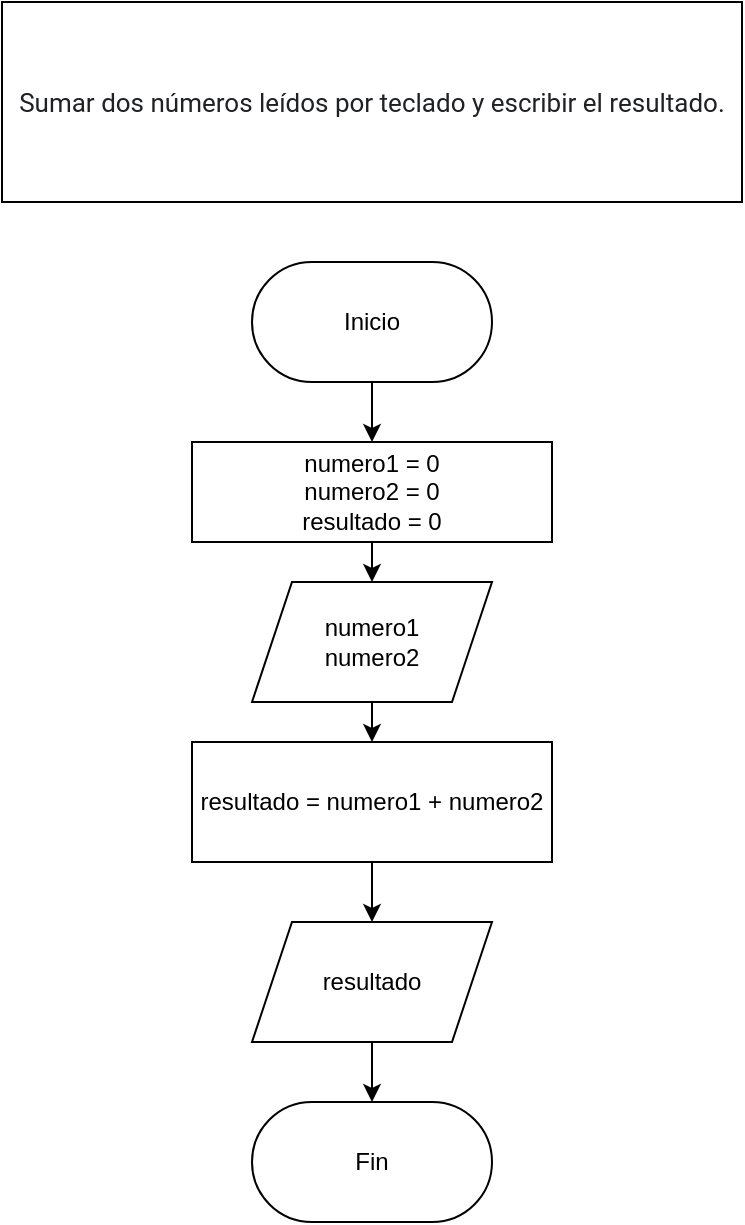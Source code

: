 <mxfile>
    <diagram id="axLhZa9uP7TUQ5Z88JwK" name="Ejercicio 1">
        <mxGraphModel dx="1102" dy="717" grid="1" gridSize="10" guides="1" tooltips="1" connect="1" arrows="1" fold="1" page="1" pageScale="1" pageWidth="850" pageHeight="1100" math="0" shadow="0">
            <root>
                <mxCell id="0"/>
                <mxCell id="1" parent="0"/>
                <mxCell id="2" value="&lt;span style=&quot;color: rgb(32 , 33 , 36) ; font-family: &amp;#34;roboto&amp;#34; , &amp;#34;arial&amp;#34; , sans-serif ; font-size: 13px ; text-align: left ; background-color: rgb(255 , 255 , 255)&quot;&gt;Sumar dos números leídos por teclado y escribir el resultado.&lt;/span&gt;" style="rounded=0;whiteSpace=wrap;html=1;" parent="1" vertex="1">
                    <mxGeometry x="15" y="30" width="370" height="100" as="geometry"/>
                </mxCell>
                <mxCell id="5" style="edgeStyle=orthogonalEdgeStyle;rounded=0;orthogonalLoop=1;jettySize=auto;html=1;exitX=0.5;exitY=1;exitDx=0;exitDy=0;entryX=0.5;entryY=0;entryDx=0;entryDy=0;" parent="1" source="3" target="4" edge="1">
                    <mxGeometry relative="1" as="geometry"/>
                </mxCell>
                <mxCell id="3" value="Inicio" style="rounded=1;whiteSpace=wrap;html=1;arcSize=50;" parent="1" vertex="1">
                    <mxGeometry x="140" y="160" width="120" height="60" as="geometry"/>
                </mxCell>
                <mxCell id="ZYt2n561zDi8kqlhG2MO-13" style="edgeStyle=orthogonalEdgeStyle;rounded=0;orthogonalLoop=1;jettySize=auto;html=1;exitX=0.5;exitY=1;exitDx=0;exitDy=0;entryX=0.5;entryY=0;entryDx=0;entryDy=0;" parent="1" source="4" target="ZYt2n561zDi8kqlhG2MO-12" edge="1">
                    <mxGeometry relative="1" as="geometry"/>
                </mxCell>
                <mxCell id="4" value="numero1 = 0&lt;br&gt;numero2 = 0&lt;br&gt;resultado = 0" style="shape=parallelogram;perimeter=parallelogramPerimeter;whiteSpace=wrap;html=1;fixedSize=1;size=-10;" parent="1" vertex="1">
                    <mxGeometry x="110" y="250" width="180" height="50" as="geometry"/>
                </mxCell>
                <mxCell id="10" style="edgeStyle=orthogonalEdgeStyle;rounded=0;orthogonalLoop=1;jettySize=auto;html=1;exitX=0.5;exitY=1;exitDx=0;exitDy=0;entryX=0.5;entryY=0;entryDx=0;entryDy=0;" parent="1" source="6" target="9" edge="1">
                    <mxGeometry relative="1" as="geometry"/>
                </mxCell>
                <mxCell id="6" value="resultado = numero1 + numero2" style="rounded=0;whiteSpace=wrap;html=1;" parent="1" vertex="1">
                    <mxGeometry x="110" y="400" width="180" height="60" as="geometry"/>
                </mxCell>
                <mxCell id="12" style="edgeStyle=orthogonalEdgeStyle;rounded=0;orthogonalLoop=1;jettySize=auto;html=1;exitX=0.5;exitY=1;exitDx=0;exitDy=0;entryX=0.5;entryY=0;entryDx=0;entryDy=0;" parent="1" source="9" target="11" edge="1">
                    <mxGeometry relative="1" as="geometry"/>
                </mxCell>
                <mxCell id="9" value="resultado" style="shape=parallelogram;perimeter=parallelogramPerimeter;whiteSpace=wrap;html=1;fixedSize=1;" parent="1" vertex="1">
                    <mxGeometry x="140" y="490" width="120" height="60" as="geometry"/>
                </mxCell>
                <mxCell id="11" value="Fin" style="rounded=1;whiteSpace=wrap;html=1;arcSize=50;" parent="1" vertex="1">
                    <mxGeometry x="140" y="580" width="120" height="60" as="geometry"/>
                </mxCell>
                <mxCell id="ZYt2n561zDi8kqlhG2MO-14" style="edgeStyle=orthogonalEdgeStyle;rounded=0;orthogonalLoop=1;jettySize=auto;html=1;exitX=0.5;exitY=1;exitDx=0;exitDy=0;entryX=0.5;entryY=0;entryDx=0;entryDy=0;" parent="1" source="ZYt2n561zDi8kqlhG2MO-12" target="6" edge="1">
                    <mxGeometry relative="1" as="geometry"/>
                </mxCell>
                <mxCell id="ZYt2n561zDi8kqlhG2MO-12" value="numero1&lt;br&gt;numero2&lt;br&gt;" style="shape=parallelogram;perimeter=parallelogramPerimeter;whiteSpace=wrap;html=1;fixedSize=1;" parent="1" vertex="1">
                    <mxGeometry x="140" y="320" width="120" height="60" as="geometry"/>
                </mxCell>
            </root>
        </mxGraphModel>
    </diagram>
    <diagram id="XTCXBf_lxxJsrHLUHkwH" name="Ejercicio 2">
        <mxGraphModel dx="1102" dy="717" grid="1" gridSize="10" guides="1" tooltips="1" connect="1" arrows="1" fold="1" page="1" pageScale="1" pageWidth="850" pageHeight="1100" math="0" shadow="0">
            <root>
                <mxCell id="tR0jrL6L2h1wMRcOw44l-0"/>
                <mxCell id="tR0jrL6L2h1wMRcOw44l-1" parent="tR0jrL6L2h1wMRcOw44l-0"/>
                <mxCell id="tR0jrL6L2h1wMRcOw44l-2" value="&lt;span style=&quot;color: rgb(32 , 33 , 36) ; font-family: &amp;#34;roboto&amp;#34; , &amp;#34;arial&amp;#34; , sans-serif ; font-size: 13px ; text-align: left ; background-color: rgb(255 , 255 , 255)&quot;&gt;Debe almacenar 3 números en 3 variables A, B y C.  Posteriormente debe decidir cual es el mayor y cual es el menor.&lt;/span&gt;" style="rounded=0;whiteSpace=wrap;html=1;" parent="tR0jrL6L2h1wMRcOw44l-1" vertex="1">
                    <mxGeometry y="40" width="410" height="60" as="geometry"/>
                </mxCell>
                <mxCell id="tR0jrL6L2h1wMRcOw44l-5" style="edgeStyle=orthogonalEdgeStyle;rounded=0;orthogonalLoop=1;jettySize=auto;html=1;exitX=0.5;exitY=1;exitDx=0;exitDy=0;entryX=0.5;entryY=0;entryDx=0;entryDy=0;" parent="tR0jrL6L2h1wMRcOw44l-1" source="tR0jrL6L2h1wMRcOw44l-3" target="tR0jrL6L2h1wMRcOw44l-4" edge="1">
                    <mxGeometry relative="1" as="geometry"/>
                </mxCell>
                <mxCell id="tR0jrL6L2h1wMRcOw44l-3" value="Inicio" style="rounded=1;whiteSpace=wrap;html=1;arcSize=50;" parent="tR0jrL6L2h1wMRcOw44l-1" vertex="1">
                    <mxGeometry x="130" y="120" width="120" height="60" as="geometry"/>
                </mxCell>
                <mxCell id="J8buhgwuZHJkNT6bGW35-1" style="edgeStyle=orthogonalEdgeStyle;rounded=0;orthogonalLoop=1;jettySize=auto;html=1;exitX=0.5;exitY=1;exitDx=0;exitDy=0;entryX=0.5;entryY=0;entryDx=0;entryDy=0;" parent="tR0jrL6L2h1wMRcOw44l-1" source="tR0jrL6L2h1wMRcOw44l-4" target="J8buhgwuZHJkNT6bGW35-0" edge="1">
                    <mxGeometry relative="1" as="geometry"/>
                </mxCell>
                <mxCell id="tR0jrL6L2h1wMRcOw44l-4" value="A = 0&lt;br&gt;B = 0&lt;br&gt;C = 0&lt;br&gt;mayor = 0&lt;br&gt;menor = 0" style="shape=parallelogram;perimeter=parallelogramPerimeter;whiteSpace=wrap;html=1;fixedSize=1;size=-10;" parent="tR0jrL6L2h1wMRcOw44l-1" vertex="1">
                    <mxGeometry x="130" y="210" width="120" height="70" as="geometry"/>
                </mxCell>
                <mxCell id="J8buhgwuZHJkNT6bGW35-3" style="edgeStyle=orthogonalEdgeStyle;rounded=0;orthogonalLoop=1;jettySize=auto;html=1;exitX=0.5;exitY=1;exitDx=0;exitDy=0;entryX=0.5;entryY=0;entryDx=0;entryDy=0;" parent="tR0jrL6L2h1wMRcOw44l-1" source="J8buhgwuZHJkNT6bGW35-0" target="J8buhgwuZHJkNT6bGW35-2" edge="1">
                    <mxGeometry relative="1" as="geometry"/>
                </mxCell>
                <mxCell id="J8buhgwuZHJkNT6bGW35-0" value="A&lt;br&gt;B&lt;br&gt;C" style="shape=parallelogram;perimeter=parallelogramPerimeter;whiteSpace=wrap;html=1;fixedSize=1;" parent="tR0jrL6L2h1wMRcOw44l-1" vertex="1">
                    <mxGeometry x="130" y="310" width="120" height="60" as="geometry"/>
                </mxCell>
                <mxCell id="J8buhgwuZHJkNT6bGW35-4" style="edgeStyle=orthogonalEdgeStyle;rounded=0;orthogonalLoop=1;jettySize=auto;html=1;exitX=1;exitY=0.5;exitDx=0;exitDy=0;entryX=0;entryY=0.5;entryDx=0;entryDy=0;" parent="tR0jrL6L2h1wMRcOw44l-1" source="J8buhgwuZHJkNT6bGW35-2" target="J8buhgwuZHJkNT6bGW35-5" edge="1">
                    <mxGeometry relative="1" as="geometry">
                        <mxPoint x="280" y="460" as="targetPoint"/>
                    </mxGeometry>
                </mxCell>
                <mxCell id="J8buhgwuZHJkNT6bGW35-7" style="edgeStyle=orthogonalEdgeStyle;rounded=0;orthogonalLoop=1;jettySize=auto;html=1;exitX=0.5;exitY=1;exitDx=0;exitDy=0;entryX=0.5;entryY=0;entryDx=0;entryDy=0;" parent="tR0jrL6L2h1wMRcOw44l-1" source="J8buhgwuZHJkNT6bGW35-2" target="J8buhgwuZHJkNT6bGW35-9" edge="1">
                    <mxGeometry relative="1" as="geometry">
                        <mxPoint x="190" y="540" as="targetPoint"/>
                    </mxGeometry>
                </mxCell>
                <mxCell id="J8buhgwuZHJkNT6bGW35-2" value="A &amp;gt; B" style="rhombus;whiteSpace=wrap;html=1;" parent="tR0jrL6L2h1wMRcOw44l-1" vertex="1">
                    <mxGeometry x="140" y="420" width="100" height="80" as="geometry"/>
                </mxCell>
                <mxCell id="J8buhgwuZHJkNT6bGW35-11" style="edgeStyle=orthogonalEdgeStyle;rounded=0;orthogonalLoop=1;jettySize=auto;html=1;exitX=0.5;exitY=1;exitDx=0;exitDy=0;entryX=0.5;entryY=0;entryDx=0;entryDy=0;" parent="tR0jrL6L2h1wMRcOw44l-1" source="J8buhgwuZHJkNT6bGW35-5" target="J8buhgwuZHJkNT6bGW35-26" edge="1">
                    <mxGeometry relative="1" as="geometry">
                        <mxPoint x="490" y="530" as="targetPoint"/>
                    </mxGeometry>
                </mxCell>
                <mxCell id="J8buhgwuZHJkNT6bGW35-52" style="edgeStyle=orthogonalEdgeStyle;rounded=0;orthogonalLoop=1;jettySize=auto;html=1;exitX=1;exitY=0.5;exitDx=0;exitDy=0;entryX=0;entryY=0.5;entryDx=0;entryDy=0;" parent="tR0jrL6L2h1wMRcOw44l-1" source="J8buhgwuZHJkNT6bGW35-5" target="J8buhgwuZHJkNT6bGW35-51" edge="1">
                    <mxGeometry relative="1" as="geometry"/>
                </mxCell>
                <mxCell id="J8buhgwuZHJkNT6bGW35-5" value="A &amp;gt; C" style="rhombus;whiteSpace=wrap;html=1;" parent="tR0jrL6L2h1wMRcOw44l-1" vertex="1">
                    <mxGeometry x="450" y="420" width="80" height="80" as="geometry"/>
                </mxCell>
                <mxCell id="J8buhgwuZHJkNT6bGW35-6" value="si" style="text;html=1;align=center;verticalAlign=middle;resizable=0;points=[];autosize=1;" parent="tR0jrL6L2h1wMRcOw44l-1" vertex="1">
                    <mxGeometry x="250" y="440" width="20" height="20" as="geometry"/>
                </mxCell>
                <mxCell id="J8buhgwuZHJkNT6bGW35-8" value="no" style="text;html=1;align=center;verticalAlign=middle;resizable=0;points=[];autosize=1;" parent="tR0jrL6L2h1wMRcOw44l-1" vertex="1">
                    <mxGeometry x="185" y="500" width="30" height="20" as="geometry"/>
                </mxCell>
                <mxCell id="J8buhgwuZHJkNT6bGW35-25" style="edgeStyle=orthogonalEdgeStyle;rounded=0;orthogonalLoop=1;jettySize=auto;html=1;exitX=0.5;exitY=1;exitDx=0;exitDy=0;entryX=0.5;entryY=0;entryDx=0;entryDy=0;" parent="tR0jrL6L2h1wMRcOw44l-1" source="J8buhgwuZHJkNT6bGW35-9" edge="1">
                    <mxGeometry relative="1" as="geometry">
                        <mxPoint x="190" y="630" as="targetPoint"/>
                    </mxGeometry>
                </mxCell>
                <mxCell id="glsyrQ6FHFjq-Kps-YqR-2" style="edgeStyle=orthogonalEdgeStyle;rounded=0;orthogonalLoop=1;jettySize=auto;html=1;exitX=0;exitY=0.5;exitDx=0;exitDy=0;" parent="tR0jrL6L2h1wMRcOw44l-1" source="J8buhgwuZHJkNT6bGW35-9" edge="1">
                    <mxGeometry relative="1" as="geometry">
                        <mxPoint x="120" y="564.571" as="targetPoint"/>
                    </mxGeometry>
                </mxCell>
                <mxCell id="J8buhgwuZHJkNT6bGW35-9" value="B &amp;gt; C" style="rhombus;whiteSpace=wrap;html=1;" parent="tR0jrL6L2h1wMRcOw44l-1" vertex="1">
                    <mxGeometry x="150" y="530" width="80" height="70" as="geometry"/>
                </mxCell>
                <mxCell id="J8buhgwuZHJkNT6bGW35-10" value="18&lt;br&gt;35&lt;br&gt;45" style="text;html=1;align=center;verticalAlign=middle;resizable=0;points=[];autosize=1;" parent="tR0jrL6L2h1wMRcOw44l-1" vertex="1">
                    <mxGeometry x="355" y="195" width="30" height="50" as="geometry"/>
                </mxCell>
                <mxCell id="J8buhgwuZHJkNT6bGW35-12" value="no" style="text;html=1;align=center;verticalAlign=middle;resizable=0;points=[];autosize=1;" parent="tR0jrL6L2h1wMRcOw44l-1" vertex="1">
                    <mxGeometry x="490" y="530" width="30" height="20" as="geometry"/>
                </mxCell>
                <mxCell id="J8buhgwuZHJkNT6bGW35-44" style="edgeStyle=orthogonalEdgeStyle;rounded=0;orthogonalLoop=1;jettySize=auto;html=1;exitX=0.5;exitY=1;exitDx=0;exitDy=0;entryX=0.5;entryY=0;entryDx=0;entryDy=0;" parent="tR0jrL6L2h1wMRcOw44l-1" source="J8buhgwuZHJkNT6bGW35-26" target="J8buhgwuZHJkNT6bGW35-47" edge="1">
                    <mxGeometry relative="1" as="geometry">
                        <mxPoint x="490" y="700" as="targetPoint"/>
                    </mxGeometry>
                </mxCell>
                <mxCell id="J8buhgwuZHJkNT6bGW35-49" style="edgeStyle=orthogonalEdgeStyle;rounded=0;orthogonalLoop=1;jettySize=auto;html=1;exitX=1;exitY=0.5;exitDx=0;exitDy=0;entryX=0;entryY=0.5;entryDx=0;entryDy=0;" parent="tR0jrL6L2h1wMRcOw44l-1" source="J8buhgwuZHJkNT6bGW35-26" target="J8buhgwuZHJkNT6bGW35-48" edge="1">
                    <mxGeometry relative="1" as="geometry"/>
                </mxCell>
                <mxCell id="J8buhgwuZHJkNT6bGW35-26" value="A &amp;gt; B" style="rhombus;whiteSpace=wrap;html=1;" parent="tR0jrL6L2h1wMRcOw44l-1" vertex="1">
                    <mxGeometry x="450" y="600" width="80" height="80" as="geometry"/>
                </mxCell>
                <mxCell id="J8buhgwuZHJkNT6bGW35-61" style="edgeStyle=orthogonalEdgeStyle;rounded=0;orthogonalLoop=1;jettySize=auto;html=1;exitX=0.5;exitY=1;exitDx=0;exitDy=0;entryX=1;entryY=0.5;entryDx=0;entryDy=0;" parent="tR0jrL6L2h1wMRcOw44l-1" source="J8buhgwuZHJkNT6bGW35-29" target="J8buhgwuZHJkNT6bGW35-60" edge="1">
                    <mxGeometry relative="1" as="geometry"/>
                </mxCell>
                <mxCell id="J8buhgwuZHJkNT6bGW35-29" value="mayor = A&lt;br&gt;menor = C" style="rounded=0;whiteSpace=wrap;html=1;" parent="tR0jrL6L2h1wMRcOw44l-1" vertex="1">
                    <mxGeometry x="710" y="442.5" width="100" height="35" as="geometry"/>
                </mxCell>
                <mxCell id="J8buhgwuZHJkNT6bGW35-36" style="edgeStyle=orthogonalEdgeStyle;rounded=0;orthogonalLoop=1;jettySize=auto;html=1;exitX=0.5;exitY=1;exitDx=0;exitDy=0;" parent="tR0jrL6L2h1wMRcOw44l-1" source="J8buhgwuZHJkNT6bGW35-33" edge="1">
                    <mxGeometry relative="1" as="geometry">
                        <mxPoint x="190" y="740" as="targetPoint"/>
                    </mxGeometry>
                </mxCell>
                <mxCell id="J8buhgwuZHJkNT6bGW35-39" style="edgeStyle=orthogonalEdgeStyle;rounded=0;orthogonalLoop=1;jettySize=auto;html=1;exitX=1;exitY=0.5;exitDx=0;exitDy=0;" parent="tR0jrL6L2h1wMRcOw44l-1" source="J8buhgwuZHJkNT6bGW35-33" edge="1">
                    <mxGeometry relative="1" as="geometry">
                        <mxPoint x="260" y="670" as="targetPoint"/>
                    </mxGeometry>
                </mxCell>
                <mxCell id="J8buhgwuZHJkNT6bGW35-33" value="A &amp;gt; C" style="rhombus;whiteSpace=wrap;html=1;" parent="tR0jrL6L2h1wMRcOw44l-1" vertex="1">
                    <mxGeometry x="150" y="630" width="80" height="80" as="geometry"/>
                </mxCell>
                <mxCell id="J8buhgwuZHJkNT6bGW35-37" value="si" style="text;html=1;align=center;verticalAlign=middle;resizable=0;points=[];autosize=1;" parent="tR0jrL6L2h1wMRcOw44l-1" vertex="1">
                    <mxGeometry x="195" y="710" width="20" height="20" as="geometry"/>
                </mxCell>
                <mxCell id="J8buhgwuZHJkNT6bGW35-66" style="edgeStyle=orthogonalEdgeStyle;rounded=0;orthogonalLoop=1;jettySize=auto;html=1;exitX=0.5;exitY=1;exitDx=0;exitDy=0;entryX=0.033;entryY=1.004;entryDx=0;entryDy=0;entryPerimeter=0;" parent="tR0jrL6L2h1wMRcOw44l-1" source="J8buhgwuZHJkNT6bGW35-41" target="J8buhgwuZHJkNT6bGW35-60" edge="1">
                    <mxGeometry relative="1" as="geometry"/>
                </mxCell>
                <mxCell id="J8buhgwuZHJkNT6bGW35-41" value="mayor = B&lt;br&gt;menor = C" style="rounded=0;whiteSpace=wrap;html=1;" parent="tR0jrL6L2h1wMRcOw44l-1" vertex="1">
                    <mxGeometry x="140" y="740" width="120" height="60" as="geometry"/>
                </mxCell>
                <mxCell id="J8buhgwuZHJkNT6bGW35-65" style="edgeStyle=orthogonalEdgeStyle;rounded=0;orthogonalLoop=1;jettySize=auto;html=1;exitX=0.5;exitY=1;exitDx=0;exitDy=0;entryX=0;entryY=0.25;entryDx=0;entryDy=0;" parent="tR0jrL6L2h1wMRcOw44l-1" source="J8buhgwuZHJkNT6bGW35-42" target="J8buhgwuZHJkNT6bGW35-60" edge="1">
                    <mxGeometry relative="1" as="geometry"/>
                </mxCell>
                <mxCell id="J8buhgwuZHJkNT6bGW35-42" value="mayor = B&lt;br&gt;menor = A" style="rounded=0;whiteSpace=wrap;html=1;" parent="tR0jrL6L2h1wMRcOw44l-1" vertex="1">
                    <mxGeometry x="260" y="640" width="120" height="60" as="geometry"/>
                </mxCell>
                <mxCell id="J8buhgwuZHJkNT6bGW35-43" value="no" style="text;html=1;align=center;verticalAlign=middle;resizable=0;points=[];autosize=1;" parent="tR0jrL6L2h1wMRcOw44l-1" vertex="1">
                    <mxGeometry x="225" y="640" width="30" height="20" as="geometry"/>
                </mxCell>
                <mxCell id="J8buhgwuZHJkNT6bGW35-45" value="si" style="text;html=1;align=center;verticalAlign=middle;resizable=0;points=[];autosize=1;" parent="tR0jrL6L2h1wMRcOw44l-1" vertex="1">
                    <mxGeometry x="500" y="680" width="20" height="20" as="geometry"/>
                </mxCell>
                <mxCell id="J8buhgwuZHJkNT6bGW35-64" style="edgeStyle=orthogonalEdgeStyle;rounded=0;orthogonalLoop=1;jettySize=auto;html=1;exitX=0.5;exitY=1;exitDx=0;exitDy=0;entryX=0.415;entryY=0.067;entryDx=0;entryDy=0;entryPerimeter=0;" parent="tR0jrL6L2h1wMRcOw44l-1" source="J8buhgwuZHJkNT6bGW35-47" target="J8buhgwuZHJkNT6bGW35-60" edge="1">
                    <mxGeometry relative="1" as="geometry"/>
                </mxCell>
                <mxCell id="J8buhgwuZHJkNT6bGW35-47" value="mayor = C&lt;br&gt;menor = B" style="rounded=0;whiteSpace=wrap;html=1;" parent="tR0jrL6L2h1wMRcOw44l-1" vertex="1">
                    <mxGeometry x="430" y="710" width="120" height="60" as="geometry"/>
                </mxCell>
                <mxCell id="J8buhgwuZHJkNT6bGW35-63" style="edgeStyle=orthogonalEdgeStyle;rounded=0;orthogonalLoop=1;jettySize=auto;html=1;exitX=0.5;exitY=1;exitDx=0;exitDy=0;entryX=1.019;entryY=0.056;entryDx=0;entryDy=0;entryPerimeter=0;" parent="tR0jrL6L2h1wMRcOw44l-1" source="J8buhgwuZHJkNT6bGW35-48" target="J8buhgwuZHJkNT6bGW35-60" edge="1">
                    <mxGeometry relative="1" as="geometry"/>
                </mxCell>
                <mxCell id="J8buhgwuZHJkNT6bGW35-48" value="mayor = C&lt;br&gt;menor = A" style="rounded=0;whiteSpace=wrap;html=1;" parent="tR0jrL6L2h1wMRcOw44l-1" vertex="1">
                    <mxGeometry x="570" y="610" width="120" height="60" as="geometry"/>
                </mxCell>
                <mxCell id="J8buhgwuZHJkNT6bGW35-50" value="no" style="text;html=1;align=center;verticalAlign=middle;resizable=0;points=[];autosize=1;" parent="tR0jrL6L2h1wMRcOw44l-1" vertex="1">
                    <mxGeometry x="525" y="620" width="30" height="20" as="geometry"/>
                </mxCell>
                <mxCell id="J8buhgwuZHJkNT6bGW35-54" style="edgeStyle=orthogonalEdgeStyle;rounded=0;orthogonalLoop=1;jettySize=auto;html=1;exitX=1;exitY=0.5;exitDx=0;exitDy=0;entryX=0;entryY=0.5;entryDx=0;entryDy=0;" parent="tR0jrL6L2h1wMRcOw44l-1" source="J8buhgwuZHJkNT6bGW35-51" target="J8buhgwuZHJkNT6bGW35-29" edge="1">
                    <mxGeometry relative="1" as="geometry">
                        <mxPoint x="700" y="460" as="targetPoint"/>
                    </mxGeometry>
                </mxCell>
                <mxCell id="J8buhgwuZHJkNT6bGW35-57" style="edgeStyle=orthogonalEdgeStyle;rounded=0;orthogonalLoop=1;jettySize=auto;html=1;exitX=0.5;exitY=1;exitDx=0;exitDy=0;" parent="tR0jrL6L2h1wMRcOw44l-1" source="J8buhgwuZHJkNT6bGW35-51" edge="1">
                    <mxGeometry relative="1" as="geometry">
                        <mxPoint x="610" y="530" as="targetPoint"/>
                    </mxGeometry>
                </mxCell>
                <mxCell id="J8buhgwuZHJkNT6bGW35-51" value="B &amp;gt; C" style="rhombus;whiteSpace=wrap;html=1;" parent="tR0jrL6L2h1wMRcOw44l-1" vertex="1">
                    <mxGeometry x="570" y="420" width="80" height="80" as="geometry"/>
                </mxCell>
                <mxCell id="J8buhgwuZHJkNT6bGW35-53" value="si" style="text;html=1;align=center;verticalAlign=middle;resizable=0;points=[];autosize=1;" parent="tR0jrL6L2h1wMRcOw44l-1" vertex="1">
                    <mxGeometry x="540" y="440" width="20" height="20" as="geometry"/>
                </mxCell>
                <mxCell id="J8buhgwuZHJkNT6bGW35-55" value="si" style="text;html=1;align=center;verticalAlign=middle;resizable=0;points=[];autosize=1;" parent="tR0jrL6L2h1wMRcOw44l-1" vertex="1">
                    <mxGeometry x="660" y="430" width="20" height="20" as="geometry"/>
                </mxCell>
                <mxCell id="J8buhgwuZHJkNT6bGW35-62" style="edgeStyle=orthogonalEdgeStyle;rounded=0;orthogonalLoop=1;jettySize=auto;html=1;exitX=1;exitY=0.5;exitDx=0;exitDy=0;entryX=1;entryY=0.25;entryDx=0;entryDy=0;" parent="tR0jrL6L2h1wMRcOw44l-1" source="J8buhgwuZHJkNT6bGW35-56" target="J8buhgwuZHJkNT6bGW35-60" edge="1">
                    <mxGeometry relative="1" as="geometry">
                        <Array as="points">
                            <mxPoint x="710" y="548"/>
                            <mxPoint x="710" y="898"/>
                        </Array>
                    </mxGeometry>
                </mxCell>
                <mxCell id="J8buhgwuZHJkNT6bGW35-56" value="mayor = A&lt;br&gt;menor = B" style="rounded=0;whiteSpace=wrap;html=1;" parent="tR0jrL6L2h1wMRcOw44l-1" vertex="1">
                    <mxGeometry x="555" y="530" width="100" height="35" as="geometry"/>
                </mxCell>
                <mxCell id="J8buhgwuZHJkNT6bGW35-59" value="no" style="text;html=1;align=center;verticalAlign=middle;resizable=0;points=[];autosize=1;" parent="tR0jrL6L2h1wMRcOw44l-1" vertex="1">
                    <mxGeometry x="625" y="500" width="30" height="20" as="geometry"/>
                </mxCell>
                <mxCell id="J8buhgwuZHJkNT6bGW35-60" value="mayor&lt;br&gt;menor" style="shape=document;whiteSpace=wrap;html=1;boundedLbl=1;" parent="tR0jrL6L2h1wMRcOw44l-1" vertex="1">
                    <mxGeometry x="440" y="880" width="120" height="70" as="geometry"/>
                </mxCell>
                <mxCell id="J8buhgwuZHJkNT6bGW35-67" value="Fin" style="rounded=1;whiteSpace=wrap;html=1;arcSize=50;" parent="tR0jrL6L2h1wMRcOw44l-1" vertex="1">
                    <mxGeometry x="450" y="1010" width="120" height="60" as="geometry"/>
                </mxCell>
                <mxCell id="J8buhgwuZHJkNT6bGW35-68" value="" style="endArrow=classic;html=1;entryX=0.5;entryY=0;entryDx=0;entryDy=0;exitX=0.596;exitY=0.814;exitDx=0;exitDy=0;exitPerimeter=0;" parent="tR0jrL6L2h1wMRcOw44l-1" source="J8buhgwuZHJkNT6bGW35-60" target="J8buhgwuZHJkNT6bGW35-67" edge="1">
                    <mxGeometry width="50" height="50" relative="1" as="geometry">
                        <mxPoint x="340" y="890" as="sourcePoint"/>
                        <mxPoint x="390" y="840" as="targetPoint"/>
                    </mxGeometry>
                </mxCell>
                <mxCell id="glsyrQ6FHFjq-Kps-YqR-0" value="si" style="text;html=1;align=center;verticalAlign=middle;resizable=0;points=[];autosize=1;" parent="tR0jrL6L2h1wMRcOw44l-1" vertex="1">
                    <mxGeometry x="200" y="600" width="20" height="20" as="geometry"/>
                </mxCell>
                <mxCell id="glsyrQ6FHFjq-Kps-YqR-6" style="edgeStyle=orthogonalEdgeStyle;rounded=0;orthogonalLoop=1;jettySize=auto;html=1;exitX=0.5;exitY=1;exitDx=0;exitDy=0;entryX=0;entryY=0.75;entryDx=0;entryDy=0;" parent="tR0jrL6L2h1wMRcOw44l-1" source="glsyrQ6FHFjq-Kps-YqR-3" target="J8buhgwuZHJkNT6bGW35-60" edge="1">
                    <mxGeometry relative="1" as="geometry"/>
                </mxCell>
                <mxCell id="glsyrQ6FHFjq-Kps-YqR-3" value="mayor = C&lt;br&gt;menor = A" style="rounded=0;whiteSpace=wrap;html=1;" parent="tR0jrL6L2h1wMRcOw44l-1" vertex="1">
                    <mxGeometry y="530" width="120" height="60" as="geometry"/>
                </mxCell>
                <mxCell id="glsyrQ6FHFjq-Kps-YqR-5" value="no" style="text;html=1;align=center;verticalAlign=middle;resizable=0;points=[];autosize=1;" parent="tR0jrL6L2h1wMRcOw44l-1" vertex="1">
                    <mxGeometry x="125" y="540" width="30" height="20" as="geometry"/>
                </mxCell>
            </root>
        </mxGraphModel>
    </diagram>
    <diagram id="Ck37PPHhz9Vyl64i7sj9" name="Ejercicio 3">
        <mxGraphModel dx="1102" dy="717" grid="1" gridSize="10" guides="1" tooltips="1" connect="1" arrows="1" fold="1" page="1" pageScale="1" pageWidth="850" pageHeight="1100" math="0" shadow="0">
            <root>
                <mxCell id="HdBDXMvzsJ89XkzCE3jc-0"/>
                <mxCell id="HdBDXMvzsJ89XkzCE3jc-1" parent="HdBDXMvzsJ89XkzCE3jc-0"/>
                <mxCell id="HdBDXMvzsJ89XkzCE3jc-12" style="edgeStyle=orthogonalEdgeStyle;rounded=0;orthogonalLoop=1;jettySize=auto;html=1;exitX=0.5;exitY=1;exitDx=0;exitDy=0;entryX=0.5;entryY=0;entryDx=0;entryDy=0;" edge="1" parent="HdBDXMvzsJ89XkzCE3jc-1" source="HdBDXMvzsJ89XkzCE3jc-2" target="HdBDXMvzsJ89XkzCE3jc-3">
                    <mxGeometry relative="1" as="geometry"/>
                </mxCell>
                <mxCell id="HdBDXMvzsJ89XkzCE3jc-2" value="Inicio" style="rounded=1;whiteSpace=wrap;html=1;arcSize=50;" vertex="1" parent="HdBDXMvzsJ89XkzCE3jc-1">
                    <mxGeometry x="247.5" y="40" width="90" height="40" as="geometry"/>
                </mxCell>
                <mxCell id="HdBDXMvzsJ89XkzCE3jc-13" style="edgeStyle=orthogonalEdgeStyle;rounded=0;orthogonalLoop=1;jettySize=auto;html=1;exitX=0.5;exitY=1;exitDx=0;exitDy=0;entryX=0.5;entryY=0;entryDx=0;entryDy=0;" edge="1" parent="HdBDXMvzsJ89XkzCE3jc-1" source="HdBDXMvzsJ89XkzCE3jc-3" target="HdBDXMvzsJ89XkzCE3jc-7">
                    <mxGeometry relative="1" as="geometry"/>
                </mxCell>
                <mxCell id="HdBDXMvzsJ89XkzCE3jc-3" value="acumulador = 0&lt;br&gt;contador = 0&lt;br&gt;numero = 0" style="rounded=0;whiteSpace=wrap;html=1;" vertex="1" parent="HdBDXMvzsJ89XkzCE3jc-1">
                    <mxGeometry x="232.5" y="120" width="120" height="60" as="geometry"/>
                </mxCell>
                <mxCell id="HdBDXMvzsJ89XkzCE3jc-10" style="edgeStyle=orthogonalEdgeStyle;rounded=0;orthogonalLoop=1;jettySize=auto;html=1;exitX=0.5;exitY=1;exitDx=0;exitDy=0;entryX=0.5;entryY=0;entryDx=0;entryDy=0;" edge="1" parent="HdBDXMvzsJ89XkzCE3jc-1" source="HdBDXMvzsJ89XkzCE3jc-4" target="HdBDXMvzsJ89XkzCE3jc-5">
                    <mxGeometry relative="1" as="geometry"/>
                </mxCell>
                <mxCell id="HdBDXMvzsJ89XkzCE3jc-4" value="numero" style="shape=parallelogram;perimeter=parallelogramPerimeter;whiteSpace=wrap;html=1;fixedSize=1;" vertex="1" parent="HdBDXMvzsJ89XkzCE3jc-1">
                    <mxGeometry x="470" y="220" width="120" height="60" as="geometry"/>
                </mxCell>
                <mxCell id="HdBDXMvzsJ89XkzCE3jc-11" style="edgeStyle=orthogonalEdgeStyle;rounded=0;orthogonalLoop=1;jettySize=auto;html=1;exitX=0.5;exitY=1;exitDx=0;exitDy=0;entryX=0.5;entryY=1;entryDx=0;entryDy=0;" edge="1" parent="HdBDXMvzsJ89XkzCE3jc-1" source="HdBDXMvzsJ89XkzCE3jc-5" target="HdBDXMvzsJ89XkzCE3jc-7">
                    <mxGeometry relative="1" as="geometry"/>
                </mxCell>
                <mxCell id="HdBDXMvzsJ89XkzCE3jc-5" value="acumulador = acumulador + numero&lt;br&gt;contador ++" style="rounded=0;whiteSpace=wrap;html=1;" vertex="1" parent="HdBDXMvzsJ89XkzCE3jc-1">
                    <mxGeometry x="425" y="360" width="210" height="60" as="geometry"/>
                </mxCell>
                <mxCell id="HdBDXMvzsJ89XkzCE3jc-8" style="edgeStyle=orthogonalEdgeStyle;rounded=0;orthogonalLoop=1;jettySize=auto;html=1;exitX=1;exitY=0.5;exitDx=0;exitDy=0;entryX=0;entryY=0.5;entryDx=0;entryDy=0;" edge="1" parent="HdBDXMvzsJ89XkzCE3jc-1" source="HdBDXMvzsJ89XkzCE3jc-7" target="HdBDXMvzsJ89XkzCE3jc-4">
                    <mxGeometry relative="1" as="geometry"/>
                </mxCell>
                <mxCell id="HdBDXMvzsJ89XkzCE3jc-15" style="edgeStyle=orthogonalEdgeStyle;rounded=0;orthogonalLoop=1;jettySize=auto;html=1;exitX=0;exitY=0.5;exitDx=0;exitDy=0;" edge="1" parent="HdBDXMvzsJ89XkzCE3jc-1" source="HdBDXMvzsJ89XkzCE3jc-7">
                    <mxGeometry relative="1" as="geometry">
                        <mxPoint x="200" y="250" as="targetPoint"/>
                    </mxGeometry>
                </mxCell>
                <mxCell id="HdBDXMvzsJ89XkzCE3jc-7" value="contador &amp;lt; 100" style="rhombus;whiteSpace=wrap;html=1;" vertex="1" parent="HdBDXMvzsJ89XkzCE3jc-1">
                    <mxGeometry x="235" y="210" width="115" height="80" as="geometry"/>
                </mxCell>
                <mxCell id="HdBDXMvzsJ89XkzCE3jc-9" value="si" style="text;html=1;align=center;verticalAlign=middle;resizable=0;points=[];autosize=1;" vertex="1" parent="HdBDXMvzsJ89XkzCE3jc-1">
                    <mxGeometry x="390" y="220" width="20" height="20" as="geometry"/>
                </mxCell>
                <mxCell id="HdBDXMvzsJ89XkzCE3jc-14" value="Debe sumar 100 números leídos por teclado y posteriormente debe imprimir el resultado." style="whiteSpace=wrap;html=1;" vertex="1" parent="HdBDXMvzsJ89XkzCE3jc-1">
                    <mxGeometry x="400" y="20" width="240" height="60" as="geometry"/>
                </mxCell>
                <mxCell id="HdBDXMvzsJ89XkzCE3jc-16" value="no" style="text;html=1;align=center;verticalAlign=middle;resizable=0;points=[];autosize=1;" vertex="1" parent="HdBDXMvzsJ89XkzCE3jc-1">
                    <mxGeometry x="205" y="220" width="30" height="20" as="geometry"/>
                </mxCell>
                <mxCell id="HdBDXMvzsJ89XkzCE3jc-17" value="acumulador" style="shape=document;whiteSpace=wrap;html=1;boundedLbl=1;" vertex="1" parent="HdBDXMvzsJ89XkzCE3jc-1">
                    <mxGeometry x="80" y="220" width="120" height="80" as="geometry"/>
                </mxCell>
                <mxCell id="HdBDXMvzsJ89XkzCE3jc-18" value="Fin" style="rounded=1;whiteSpace=wrap;html=1;arcSize=50;" vertex="1" parent="HdBDXMvzsJ89XkzCE3jc-1">
                    <mxGeometry x="85" y="340" width="115" height="40" as="geometry"/>
                </mxCell>
                <mxCell id="HdBDXMvzsJ89XkzCE3jc-22" value="" style="endArrow=classic;html=1;exitX=0.54;exitY=0.848;exitDx=0;exitDy=0;exitPerimeter=0;entryX=0.5;entryY=0;entryDx=0;entryDy=0;" edge="1" parent="HdBDXMvzsJ89XkzCE3jc-1" source="HdBDXMvzsJ89XkzCE3jc-17" target="HdBDXMvzsJ89XkzCE3jc-18">
                    <mxGeometry width="50" height="50" relative="1" as="geometry">
                        <mxPoint x="400" y="230" as="sourcePoint"/>
                        <mxPoint x="450" y="180" as="targetPoint"/>
                    </mxGeometry>
                </mxCell>
            </root>
        </mxGraphModel>
    </diagram>
    <diagram id="UVsSYINC07GYX9sZ9lK-" name="Ejercicio 4">
        <mxGraphModel dx="1102" dy="717" grid="1" gridSize="10" guides="1" tooltips="1" connect="1" arrows="1" fold="1" page="1" pageScale="1" pageWidth="850" pageHeight="1100" math="0" shadow="0">
            <root>
                <mxCell id="A62SI7A_d7khpWgB2Bdy-0"/>
                <mxCell id="A62SI7A_d7khpWgB2Bdy-1" parent="A62SI7A_d7khpWgB2Bdy-0"/>
                <mxCell id="A62SI7A_d7khpWgB2Bdy-2" value="Debe imprimir los 100 primeros números pares." style="whiteSpace=wrap;html=1;" vertex="1" parent="A62SI7A_d7khpWgB2Bdy-1">
                    <mxGeometry x="370" y="20" width="210" height="60" as="geometry"/>
                </mxCell>
            </root>
        </mxGraphModel>
    </diagram>
    <diagram id="Dq3jazMGi4LQc4RYWlrE" name="Ejercicio 5">
        <mxGraphModel dx="1102" dy="717" grid="1" gridSize="10" guides="1" tooltips="1" connect="1" arrows="1" fold="1" page="1" pageScale="1" pageWidth="850" pageHeight="1100" math="0" shadow="0">
            <root>
                <mxCell id="2qwuXuUrG5BuM918P2hP-0"/>
                <mxCell id="2qwuXuUrG5BuM918P2hP-1" parent="2qwuXuUrG5BuM918P2hP-0"/>
                <mxCell id="LcxMgM1tpXDymYRGW4MA-0" value="Calcular el máximo de N números leídos desde teclado." style="whiteSpace=wrap;html=1;" vertex="1" parent="2qwuXuUrG5BuM918P2hP-1">
                    <mxGeometry x="410" y="30" width="260" height="60" as="geometry"/>
                </mxCell>
            </root>
        </mxGraphModel>
    </diagram>
</mxfile>
